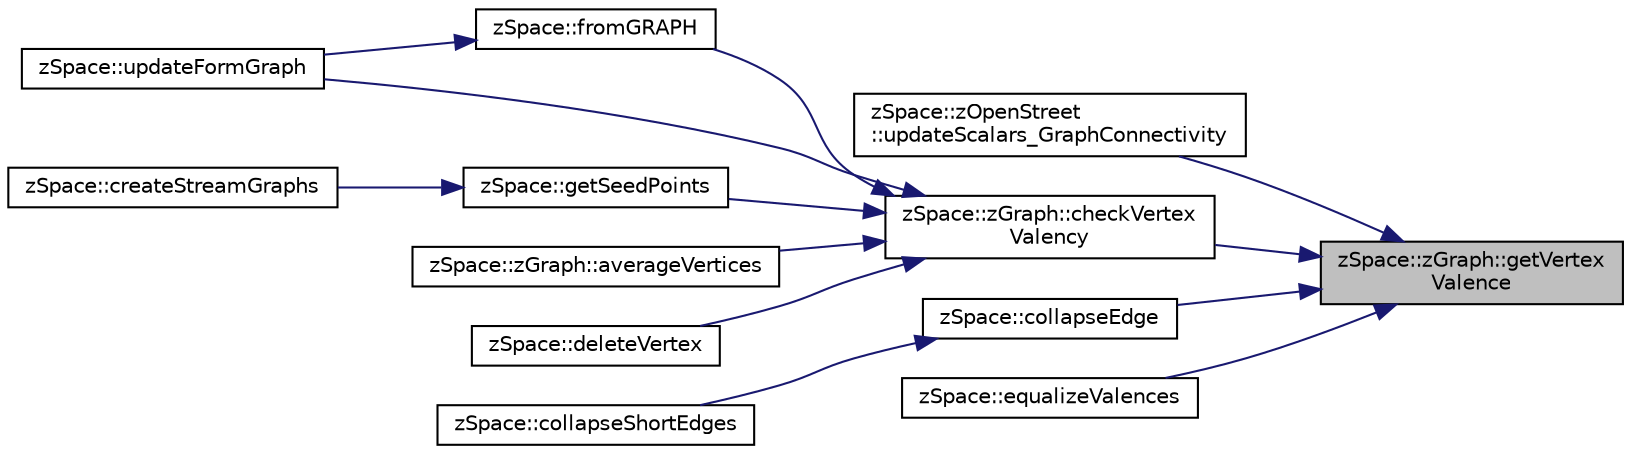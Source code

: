 digraph "zSpace::zGraph::getVertexValence"
{
 // LATEX_PDF_SIZE
  edge [fontname="Helvetica",fontsize="10",labelfontname="Helvetica",labelfontsize="10"];
  node [fontname="Helvetica",fontsize="10",shape=record];
  rankdir="RL";
  Node269 [label="zSpace::zGraph::getVertex\lValence",height=0.2,width=0.4,color="black", fillcolor="grey75", style="filled", fontcolor="black",tooltip="This method calculate the valency of the input zVertex."];
  Node269 -> Node270 [dir="back",color="midnightblue",fontsize="10",style="solid",fontname="Helvetica"];
  Node270 [label="zSpace::zOpenStreet\l::updateScalars_GraphConnectivity",height=0.2,width=0.4,color="black", fillcolor="white", style="filled",URL="$classz_space_1_1z_open_street.html#a832d06aa1ecf8fed5e82b6447a0cf278",tooltip="This method updates the scalars in the scalar field based on input graph connectivity."];
  Node269 -> Node271 [dir="back",color="midnightblue",fontsize="10",style="solid",fontname="Helvetica"];
  Node271 [label="zSpace::zGraph::checkVertex\lValency",height=0.2,width=0.4,color="black", fillcolor="white", style="filled",URL="$classz_space_1_1z_graph.html#a9e23625758374dac9bf02ac15961dfa2",tooltip="This method determines if input zVertex valency is equal to the input valence number."];
  Node271 -> Node272 [dir="back",color="midnightblue",fontsize="10",style="solid",fontname="Helvetica"];
  Node272 [label="zSpace::updateFormGraph",height=0.2,width=0.4,color="black", fillcolor="white", style="filled",URL="$group__z_polytopal.html#ga4e6850be5b5333e95b01d524d2a51d79",tooltip="This method updates the form diagram."];
  Node271 -> Node273 [dir="back",color="midnightblue",fontsize="10",style="solid",fontname="Helvetica"];
  Node273 [label="zSpace::getSeedPoints",height=0.2,width=0.4,color="black", fillcolor="white", style="filled",URL="$group__z_stream_lines2_d.html#ga0e134353ee94a16509a6a41f8aef3d69",tooltip="This method computes the seed points."];
  Node273 -> Node274 [dir="back",color="midnightblue",fontsize="10",style="solid",fontname="Helvetica"];
  Node274 [label="zSpace::createStreamGraphs",height=0.2,width=0.4,color="black", fillcolor="white", style="filled",URL="$group__z_stream_lines2_d.html#ga469e791f18d47c0373052472c45759e0",tooltip="This method creates the stream lines and stores them as a graph."];
  Node271 -> Node275 [dir="back",color="midnightblue",fontsize="10",style="solid",fontname="Helvetica"];
  Node275 [label="zSpace::zGraph::averageVertices",height=0.2,width=0.4,color="black", fillcolor="white", style="filled",URL="$classz_space_1_1z_graph.html#accb333667ce5e961ceea4148a6c1791f",tooltip="This method averages the positions of vertex except for the ones on the boundary."];
  Node271 -> Node276 [dir="back",color="midnightblue",fontsize="10",style="solid",fontname="Helvetica"];
  Node276 [label="zSpace::deleteVertex",height=0.2,width=0.4,color="black", fillcolor="white", style="filled",URL="$group__z_mesh_modifiers.html#ga20644ac4933b8ae055b0eb47a9df8420",tooltip="This method deletes the mesh vertex given by the input vertex index."];
  Node271 -> Node277 [dir="back",color="midnightblue",fontsize="10",style="solid",fontname="Helvetica"];
  Node277 [label="zSpace::fromGRAPH",height=0.2,width=0.4,color="black", fillcolor="white", style="filled",URL="$group__z_i_o___dynamics.html#ga96ee1fee284e64fb449cef68c4216aba",tooltip="This method creates a container of particles with the positions initiaised at the graph vertex positi..."];
  Node277 -> Node272 [dir="back",color="midnightblue",fontsize="10",style="solid",fontname="Helvetica"];
  Node269 -> Node278 [dir="back",color="midnightblue",fontsize="10",style="solid",fontname="Helvetica"];
  Node278 [label="zSpace::collapseEdge",height=0.2,width=0.4,color="black", fillcolor="white", style="filled",URL="$group__z_mesh_modifiers.html#ga77533a4e95924fa8c030ba013eef1ec6",tooltip="This method collapses an edge into a vertex."];
  Node278 -> Node279 [dir="back",color="midnightblue",fontsize="10",style="solid",fontname="Helvetica"];
  Node279 [label="zSpace::collapseShortEdges",height=0.2,width=0.4,color="black", fillcolor="white", style="filled",URL="$group__z_mesh_modifiers.html#ga14350e97740cec4f835125fb286fc071",tooltip="This method collapses an edge shorter than the given minimum edge length value if the collapsing does..."];
  Node269 -> Node280 [dir="back",color="midnightblue",fontsize="10",style="solid",fontname="Helvetica"];
  Node280 [label="zSpace::equalizeValences",height=0.2,width=0.4,color="black", fillcolor="white", style="filled",URL="$group__z_mesh_modifiers.html#ga50d27f458f57c4f90fa9242b05ded2d2",tooltip="This method equalizes the vertex valences by flipping edges of the input triangulated mesh...."];
}
